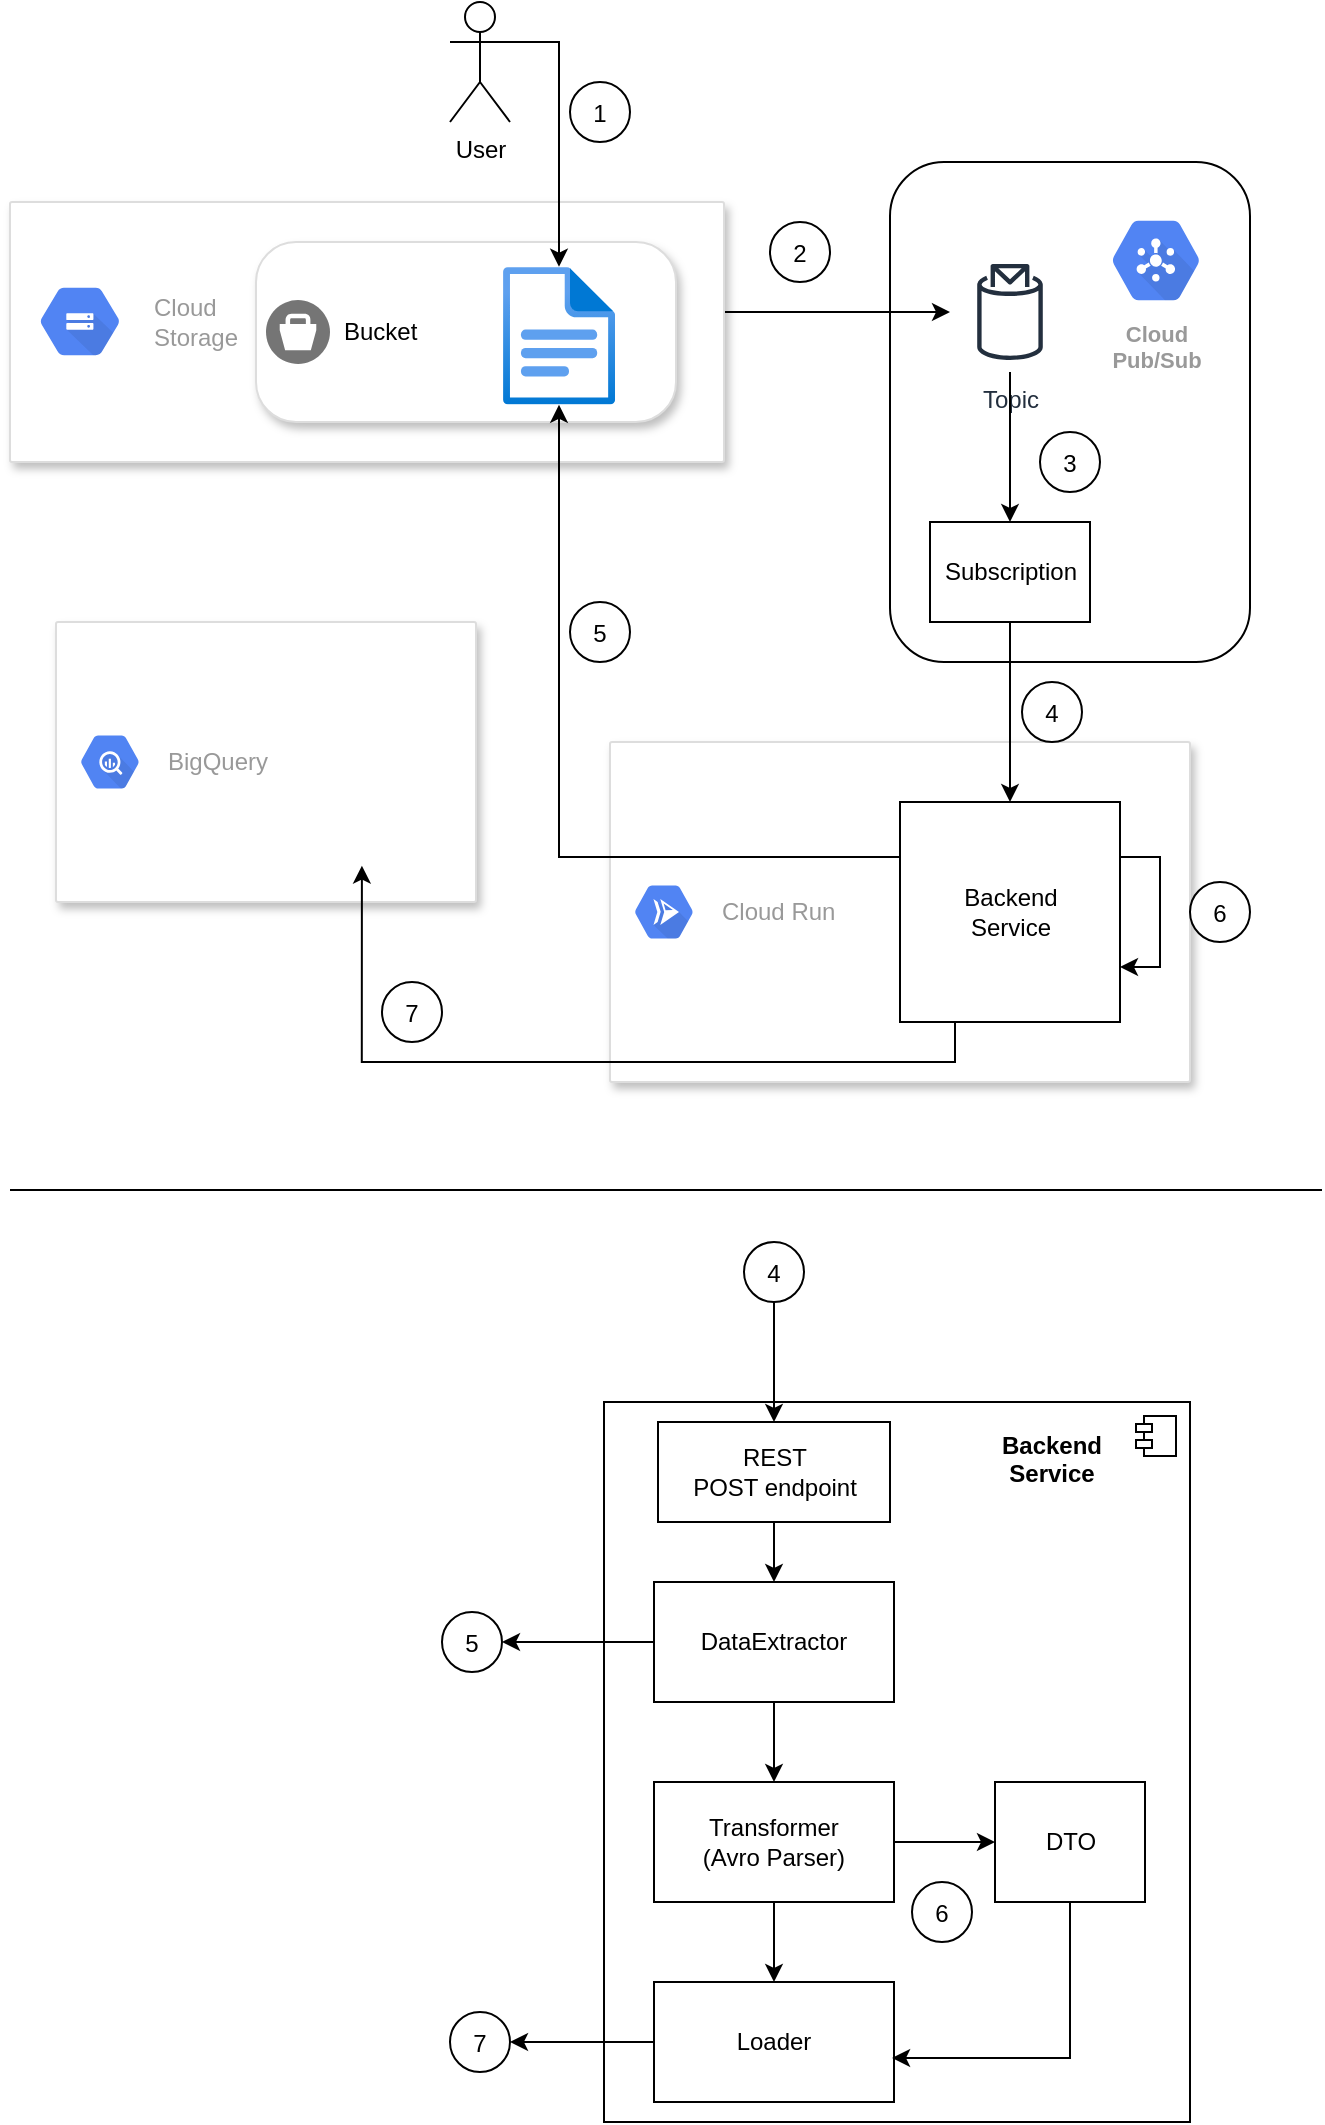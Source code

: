 <mxfile version="13.10.6" type="github"><diagram id="EV09ErrD0et3JhT6sXw_" name="Page-1"><mxGraphModel dx="1421" dy="843" grid="1" gridSize="10" guides="1" tooltips="1" connect="1" arrows="1" fold="1" page="1" pageScale="1" pageWidth="827" pageHeight="1169" math="0" shadow="0"><root><mxCell id="0"/><mxCell id="1" parent="0"/><mxCell id="yUu3XDaFm9gTNlL_Qp4W-5" value="" style="strokeColor=#dddddd;shadow=1;strokeWidth=1;rounded=1;absoluteArcSize=1;arcSize=2;" vertex="1" parent="1"><mxGeometry x="404" y="400" width="290" height="170" as="geometry"/></mxCell><mxCell id="yUu3XDaFm9gTNlL_Qp4W-6" value="Cloud Run" style="dashed=0;connectable=0;html=1;fillColor=#5184F3;strokeColor=none;shape=mxgraph.gcp2.hexIcon;prIcon=cloud_run;part=1;labelPosition=right;verticalLabelPosition=middle;align=left;verticalAlign=middle;spacingLeft=5;fontColor=#999999;fontSize=12;" vertex="1" parent="yUu3XDaFm9gTNlL_Qp4W-5"><mxGeometry y="0.5" width="44" height="39" relative="1" as="geometry"><mxPoint x="5" y="-19.5" as="offset"/></mxGeometry></mxCell><mxCell id="yUu3XDaFm9gTNlL_Qp4W-28" value="&lt;div&gt;Backend&lt;/div&gt;&lt;div&gt;Service&lt;/div&gt;" style="html=1;fillColor=none;" vertex="1" parent="yUu3XDaFm9gTNlL_Qp4W-5"><mxGeometry x="145" y="30" width="110" height="110" as="geometry"/></mxCell><mxCell id="yUu3XDaFm9gTNlL_Qp4W-58" style="edgeStyle=orthogonalEdgeStyle;rounded=0;orthogonalLoop=1;jettySize=auto;html=1;exitX=1;exitY=0.25;exitDx=0;exitDy=0;entryX=1;entryY=0.75;entryDx=0;entryDy=0;" edge="1" parent="yUu3XDaFm9gTNlL_Qp4W-5" source="yUu3XDaFm9gTNlL_Qp4W-28" target="yUu3XDaFm9gTNlL_Qp4W-28"><mxGeometry relative="1" as="geometry"/></mxCell><mxCell id="yUu3XDaFm9gTNlL_Qp4W-8" value="" style="strokeColor=#dddddd;shadow=1;strokeWidth=1;rounded=1;absoluteArcSize=1;arcSize=2;" vertex="1" parent="1"><mxGeometry x="127" y="340" width="210" height="140" as="geometry"/></mxCell><mxCell id="yUu3XDaFm9gTNlL_Qp4W-9" value="BigQuery" style="dashed=0;connectable=0;html=1;fillColor=#5184F3;strokeColor=none;shape=mxgraph.gcp2.hexIcon;prIcon=bigquery;part=1;labelPosition=right;verticalLabelPosition=middle;align=left;verticalAlign=middle;spacingLeft=5;fontColor=#999999;fontSize=12;" vertex="1" parent="yUu3XDaFm9gTNlL_Qp4W-8"><mxGeometry y="0.5" width="44" height="39" relative="1" as="geometry"><mxPoint x="5" y="-19.5" as="offset"/></mxGeometry></mxCell><mxCell id="yUu3XDaFm9gTNlL_Qp4W-26" value="" style="shape=image;html=1;verticalAlign=top;verticalLabelPosition=bottom;labelBackgroundColor=#ffffff;imageAspect=0;aspect=fixed;image=https://cdn2.iconfinder.com/data/icons/crystalproject/Open-Office-Icons/stock_data-table-16.png;fillColor=none;" vertex="1" parent="yUu3XDaFm9gTNlL_Qp4W-8"><mxGeometry x="139.995" y="10" width="51.818" height="51.818" as="geometry"/></mxCell><mxCell id="yUu3XDaFm9gTNlL_Qp4W-27" value="" style="shape=image;html=1;verticalAlign=top;verticalLabelPosition=bottom;labelBackgroundColor=#ffffff;imageAspect=0;aspect=fixed;image=https://cdn2.iconfinder.com/data/icons/crystalproject/Open-Office-Icons/stock_data-table-16.png;fillColor=none;" vertex="1" parent="yUu3XDaFm9gTNlL_Qp4W-8"><mxGeometry x="139.995" y="70" width="51.818" height="51.818" as="geometry"/></mxCell><mxCell id="yUu3XDaFm9gTNlL_Qp4W-22" style="edgeStyle=orthogonalEdgeStyle;rounded=0;orthogonalLoop=1;jettySize=auto;html=1;exitX=1;exitY=0.5;exitDx=0;exitDy=0;" edge="1" parent="1" source="yUu3XDaFm9gTNlL_Qp4W-10" target="yUu3XDaFm9gTNlL_Qp4W-13"><mxGeometry relative="1" as="geometry"><Array as="points"><mxPoint x="504" y="185"/><mxPoint x="504" y="185"/></Array></mxGeometry></mxCell><mxCell id="yUu3XDaFm9gTNlL_Qp4W-12" value="User" style="shape=umlActor;verticalLabelPosition=bottom;verticalAlign=top;html=1;" vertex="1" parent="1"><mxGeometry x="324" y="30" width="30" height="60" as="geometry"/></mxCell><mxCell id="yUu3XDaFm9gTNlL_Qp4W-29" style="edgeStyle=orthogonalEdgeStyle;rounded=0;orthogonalLoop=1;jettySize=auto;html=1;" edge="1" parent="1" source="yUu3XDaFm9gTNlL_Qp4W-24" target="yUu3XDaFm9gTNlL_Qp4W-28"><mxGeometry relative="1" as="geometry"/></mxCell><mxCell id="yUu3XDaFm9gTNlL_Qp4W-31" value="" style="group" vertex="1" connectable="0" parent="1"><mxGeometry x="544" y="110" width="180" height="250" as="geometry"/></mxCell><mxCell id="yUu3XDaFm9gTNlL_Qp4W-21" value="" style="rounded=1;whiteSpace=wrap;html=1;fillColor=none;" vertex="1" parent="yUu3XDaFm9gTNlL_Qp4W-31"><mxGeometry width="180" height="250" as="geometry"/></mxCell><mxCell id="yUu3XDaFm9gTNlL_Qp4W-13" value="Topic" style="outlineConnect=0;fontColor=#232F3E;gradientColor=none;strokeColor=#232F3E;fillColor=#ffffff;dashed=0;verticalLabelPosition=bottom;verticalAlign=top;align=center;html=1;fontSize=12;fontStyle=0;aspect=fixed;shape=mxgraph.aws4.resourceIcon;resIcon=mxgraph.aws4.topic_2;" vertex="1" parent="yUu3XDaFm9gTNlL_Qp4W-31"><mxGeometry x="30" y="45" width="60" height="60" as="geometry"/></mxCell><mxCell id="yUu3XDaFm9gTNlL_Qp4W-4" value="Cloud&#xA;Pub/Sub" style="html=1;fillColor=#5184F3;strokeColor=none;verticalAlign=top;labelPosition=center;verticalLabelPosition=bottom;align=center;spacingTop=-6;fontSize=11;fontStyle=1;fontColor=#999999;shape=mxgraph.gcp2.hexIcon;prIcon=cloud_pubsub" vertex="1" parent="yUu3XDaFm9gTNlL_Qp4W-31"><mxGeometry x="100" y="20" width="66" height="58.5" as="geometry"/></mxCell><mxCell id="yUu3XDaFm9gTNlL_Qp4W-24" value="Subscription" style="html=1;fillColor=none;" vertex="1" parent="yUu3XDaFm9gTNlL_Qp4W-31"><mxGeometry x="20" y="180" width="80" height="50" as="geometry"/></mxCell><mxCell id="yUu3XDaFm9gTNlL_Qp4W-25" style="edgeStyle=orthogonalEdgeStyle;rounded=0;orthogonalLoop=1;jettySize=auto;html=1;" edge="1" parent="yUu3XDaFm9gTNlL_Qp4W-31" source="yUu3XDaFm9gTNlL_Qp4W-13" target="yUu3XDaFm9gTNlL_Qp4W-24"><mxGeometry relative="1" as="geometry"/></mxCell><mxCell id="yUu3XDaFm9gTNlL_Qp4W-39" value="3" style="ellipse;fillColor=#ffffff;strokeColor=#000000;" vertex="1" parent="yUu3XDaFm9gTNlL_Qp4W-31"><mxGeometry x="75" y="135" width="30" height="30" as="geometry"/></mxCell><mxCell id="yUu3XDaFm9gTNlL_Qp4W-32" style="edgeStyle=orthogonalEdgeStyle;rounded=0;orthogonalLoop=1;jettySize=auto;html=1;exitX=0.25;exitY=1;exitDx=0;exitDy=0;entryX=0.25;entryY=1;entryDx=0;entryDy=0;" edge="1" parent="1" source="yUu3XDaFm9gTNlL_Qp4W-28" target="yUu3XDaFm9gTNlL_Qp4W-27"><mxGeometry relative="1" as="geometry"/></mxCell><mxCell id="yUu3XDaFm9gTNlL_Qp4W-33" value="" style="group" vertex="1" connectable="0" parent="1"><mxGeometry x="104" y="130" width="357" height="130" as="geometry"/></mxCell><mxCell id="yUu3XDaFm9gTNlL_Qp4W-2" value="" style="strokeColor=#dddddd;shadow=1;strokeWidth=1;rounded=1;absoluteArcSize=1;arcSize=2;" vertex="1" parent="yUu3XDaFm9gTNlL_Qp4W-33"><mxGeometry width="357" height="130" as="geometry"/></mxCell><mxCell id="yUu3XDaFm9gTNlL_Qp4W-3" value="Cloud&#xA;Storage" style="dashed=0;connectable=0;html=1;fillColor=#5184F3;strokeColor=none;shape=mxgraph.gcp2.hexIcon;prIcon=cloud_storage;part=1;labelPosition=right;verticalLabelPosition=middle;align=left;verticalAlign=middle;spacingLeft=5;fontColor=#999999;fontSize=12;" vertex="1" parent="yUu3XDaFm9gTNlL_Qp4W-2"><mxGeometry y="0.5" width="60" height="49.5" relative="1" as="geometry"><mxPoint x="5" y="-30" as="offset"/></mxGeometry></mxCell><mxCell id="yUu3XDaFm9gTNlL_Qp4W-10" value="" style="strokeColor=#dddddd;shadow=1;strokeWidth=1;rounded=1;absoluteArcSize=1;arcSize=40;" vertex="1" parent="yUu3XDaFm9gTNlL_Qp4W-33"><mxGeometry x="123" y="20" width="210" height="90" as="geometry"/></mxCell><mxCell id="yUu3XDaFm9gTNlL_Qp4W-11" value="Bucket" style="dashed=0;connectable=0;html=1;fillColor=#757575;strokeColor=none;shape=mxgraph.gcp2.bucket;part=1;labelPosition=right;verticalLabelPosition=middle;align=left;verticalAlign=middle;spacingLeft=5;fontSize=12;" vertex="1" parent="yUu3XDaFm9gTNlL_Qp4W-10"><mxGeometry y="0.5" width="32" height="32" relative="1" as="geometry"><mxPoint x="5" y="-16" as="offset"/></mxGeometry></mxCell><mxCell id="yUu3XDaFm9gTNlL_Qp4W-18" value="" style="aspect=fixed;html=1;points=[];align=center;image;fontSize=12;image=img/lib/azure2/general/File.svg;" vertex="1" parent="yUu3XDaFm9gTNlL_Qp4W-10"><mxGeometry x="123.529" y="12.375" width="56.0" height="69" as="geometry"/></mxCell><mxCell id="yUu3XDaFm9gTNlL_Qp4W-36" value="1" style="ellipse;fillColor=#ffffff;strokeColor=#000000;" vertex="1" parent="1"><mxGeometry x="384" y="70" width="30" height="30" as="geometry"/></mxCell><mxCell id="yUu3XDaFm9gTNlL_Qp4W-20" style="edgeStyle=orthogonalEdgeStyle;rounded=0;orthogonalLoop=1;jettySize=auto;html=1;exitX=1;exitY=0.333;exitDx=0;exitDy=0;exitPerimeter=0;" edge="1" parent="1" source="yUu3XDaFm9gTNlL_Qp4W-12" target="yUu3XDaFm9gTNlL_Qp4W-18"><mxGeometry relative="1" as="geometry"/></mxCell><mxCell id="yUu3XDaFm9gTNlL_Qp4W-30" style="edgeStyle=orthogonalEdgeStyle;rounded=0;orthogonalLoop=1;jettySize=auto;html=1;exitX=0;exitY=0.25;exitDx=0;exitDy=0;" edge="1" parent="1" source="yUu3XDaFm9gTNlL_Qp4W-28" target="yUu3XDaFm9gTNlL_Qp4W-18"><mxGeometry relative="1" as="geometry"/></mxCell><mxCell id="yUu3XDaFm9gTNlL_Qp4W-38" value="2" style="ellipse;fillColor=#ffffff;strokeColor=#000000;" vertex="1" parent="1"><mxGeometry x="484" y="140" width="30" height="30" as="geometry"/></mxCell><mxCell id="yUu3XDaFm9gTNlL_Qp4W-40" value="4" style="ellipse;fillColor=#ffffff;strokeColor=#000000;" vertex="1" parent="1"><mxGeometry x="610" y="370" width="30" height="30" as="geometry"/></mxCell><mxCell id="yUu3XDaFm9gTNlL_Qp4W-41" value="5" style="ellipse;fillColor=#ffffff;strokeColor=#000000;" vertex="1" parent="1"><mxGeometry x="384" y="330" width="30" height="30" as="geometry"/></mxCell><mxCell id="yUu3XDaFm9gTNlL_Qp4W-42" value="7" style="ellipse;fillColor=#ffffff;strokeColor=#000000;" vertex="1" parent="1"><mxGeometry x="290" y="520" width="30" height="30" as="geometry"/></mxCell><mxCell id="yUu3XDaFm9gTNlL_Qp4W-45" value="" style="html=1;dropTarget=0;fillColor=none;" vertex="1" parent="1"><mxGeometry x="401" y="730" width="293" height="360" as="geometry"/></mxCell><mxCell id="yUu3XDaFm9gTNlL_Qp4W-46" value="" style="shape=module;jettyWidth=8;jettyHeight=4;" vertex="1" parent="yUu3XDaFm9gTNlL_Qp4W-45"><mxGeometry x="1" width="20" height="20" relative="1" as="geometry"><mxPoint x="-27" y="7" as="offset"/></mxGeometry></mxCell><mxCell id="yUu3XDaFm9gTNlL_Qp4W-47" value="Backend&#xA;Service&#xA;" style="text;align=center;fontStyle=1;verticalAlign=middle;spacingLeft=3;spacingRight=3;strokeColor=none;rotatable=0;points=[[0,0.5],[1,0.5]];portConstraint=eastwest;fillColor=none;" vertex="1" parent="1"><mxGeometry x="585" y="740" width="80" height="50" as="geometry"/></mxCell><mxCell id="yUu3XDaFm9gTNlL_Qp4W-55" value="" style="edgeStyle=orthogonalEdgeStyle;rounded=0;orthogonalLoop=1;jettySize=auto;html=1;" edge="1" parent="1" source="yUu3XDaFm9gTNlL_Qp4W-48" target="yUu3XDaFm9gTNlL_Qp4W-52"><mxGeometry relative="1" as="geometry"/></mxCell><mxCell id="yUu3XDaFm9gTNlL_Qp4W-48" value="&lt;div&gt;REST&lt;/div&gt;&lt;div&gt;POST endpoint&lt;br&gt;&lt;/div&gt;" style="html=1;fillColor=none;" vertex="1" parent="1"><mxGeometry x="428" y="740" width="116" height="50" as="geometry"/></mxCell><mxCell id="yUu3XDaFm9gTNlL_Qp4W-51" style="edgeStyle=orthogonalEdgeStyle;rounded=0;orthogonalLoop=1;jettySize=auto;html=1;entryX=0.5;entryY=0;entryDx=0;entryDy=0;" edge="1" parent="1" source="yUu3XDaFm9gTNlL_Qp4W-50" target="yUu3XDaFm9gTNlL_Qp4W-48"><mxGeometry relative="1" as="geometry"/></mxCell><mxCell id="yUu3XDaFm9gTNlL_Qp4W-50" value="4" style="ellipse;fillColor=#ffffff;strokeColor=#000000;" vertex="1" parent="1"><mxGeometry x="471" y="650" width="30" height="30" as="geometry"/></mxCell><mxCell id="yUu3XDaFm9gTNlL_Qp4W-54" value="" style="edgeStyle=orthogonalEdgeStyle;rounded=0;orthogonalLoop=1;jettySize=auto;html=1;" edge="1" parent="1" source="yUu3XDaFm9gTNlL_Qp4W-52" target="yUu3XDaFm9gTNlL_Qp4W-53"><mxGeometry relative="1" as="geometry"/></mxCell><mxCell id="yUu3XDaFm9gTNlL_Qp4W-57" value="" style="edgeStyle=orthogonalEdgeStyle;rounded=0;orthogonalLoop=1;jettySize=auto;html=1;" edge="1" parent="1" source="yUu3XDaFm9gTNlL_Qp4W-52" target="yUu3XDaFm9gTNlL_Qp4W-56"><mxGeometry relative="1" as="geometry"/></mxCell><mxCell id="yUu3XDaFm9gTNlL_Qp4W-52" value="DataExtractor" style="rounded=0;whiteSpace=wrap;html=1;fillColor=none;" vertex="1" parent="1"><mxGeometry x="426" y="820" width="120" height="60" as="geometry"/></mxCell><mxCell id="yUu3XDaFm9gTNlL_Qp4W-53" value="5" style="ellipse;fillColor=#ffffff;strokeColor=#000000;" vertex="1" parent="1"><mxGeometry x="320" y="835" width="30" height="30" as="geometry"/></mxCell><mxCell id="yUu3XDaFm9gTNlL_Qp4W-66" value="" style="edgeStyle=orthogonalEdgeStyle;rounded=0;orthogonalLoop=1;jettySize=auto;html=1;" edge="1" parent="1" source="yUu3XDaFm9gTNlL_Qp4W-56" target="yUu3XDaFm9gTNlL_Qp4W-65"><mxGeometry relative="1" as="geometry"/></mxCell><mxCell id="yUu3XDaFm9gTNlL_Qp4W-68" value="" style="edgeStyle=orthogonalEdgeStyle;rounded=0;orthogonalLoop=1;jettySize=auto;html=1;" edge="1" parent="1" source="yUu3XDaFm9gTNlL_Qp4W-56" target="yUu3XDaFm9gTNlL_Qp4W-67"><mxGeometry relative="1" as="geometry"/></mxCell><mxCell id="yUu3XDaFm9gTNlL_Qp4W-56" value="&lt;div&gt;Transformer&lt;/div&gt;&lt;div&gt;(Avro Parser)&lt;br&gt;&lt;/div&gt;" style="rounded=0;whiteSpace=wrap;html=1;fillColor=none;" vertex="1" parent="1"><mxGeometry x="426" y="920" width="120" height="60" as="geometry"/></mxCell><mxCell id="yUu3XDaFm9gTNlL_Qp4W-59" value="6" style="ellipse;fillColor=#ffffff;strokeColor=#000000;" vertex="1" parent="1"><mxGeometry x="694" y="470" width="30" height="30" as="geometry"/></mxCell><mxCell id="yUu3XDaFm9gTNlL_Qp4W-60" value="" style="line;strokeWidth=1;fillColor=none;align=left;verticalAlign=middle;spacingTop=-1;spacingLeft=3;spacingRight=3;rotatable=0;labelPosition=right;points=[];portConstraint=eastwest;" vertex="1" parent="1"><mxGeometry x="104" y="620" width="656" height="8" as="geometry"/></mxCell><mxCell id="yUu3XDaFm9gTNlL_Qp4W-69" style="edgeStyle=orthogonalEdgeStyle;rounded=0;orthogonalLoop=1;jettySize=auto;html=1;exitX=0.5;exitY=1;exitDx=0;exitDy=0;entryX=0.992;entryY=0.633;entryDx=0;entryDy=0;entryPerimeter=0;" edge="1" parent="1" source="yUu3XDaFm9gTNlL_Qp4W-65" target="yUu3XDaFm9gTNlL_Qp4W-67"><mxGeometry relative="1" as="geometry"/></mxCell><mxCell id="yUu3XDaFm9gTNlL_Qp4W-65" value="DTO" style="whiteSpace=wrap;html=1;rounded=0;fillColor=none;" vertex="1" parent="1"><mxGeometry x="596.5" y="920" width="75" height="60" as="geometry"/></mxCell><mxCell id="yUu3XDaFm9gTNlL_Qp4W-72" value="" style="edgeStyle=orthogonalEdgeStyle;rounded=0;orthogonalLoop=1;jettySize=auto;html=1;" edge="1" parent="1" source="yUu3XDaFm9gTNlL_Qp4W-67" target="yUu3XDaFm9gTNlL_Qp4W-70"><mxGeometry relative="1" as="geometry"/></mxCell><mxCell id="yUu3XDaFm9gTNlL_Qp4W-67" value="&lt;div&gt;Loader&lt;/div&gt;" style="whiteSpace=wrap;html=1;rounded=0;fillColor=none;" vertex="1" parent="1"><mxGeometry x="426" y="1020" width="120" height="60" as="geometry"/></mxCell><mxCell id="yUu3XDaFm9gTNlL_Qp4W-70" value="7" style="ellipse;fillColor=#ffffff;strokeColor=#000000;" vertex="1" parent="1"><mxGeometry x="324" y="1035" width="30" height="30" as="geometry"/></mxCell><mxCell id="yUu3XDaFm9gTNlL_Qp4W-73" value="6" style="ellipse;fillColor=#ffffff;strokeColor=#000000;" vertex="1" parent="1"><mxGeometry x="555" y="970" width="30" height="30" as="geometry"/></mxCell></root></mxGraphModel></diagram></mxfile>